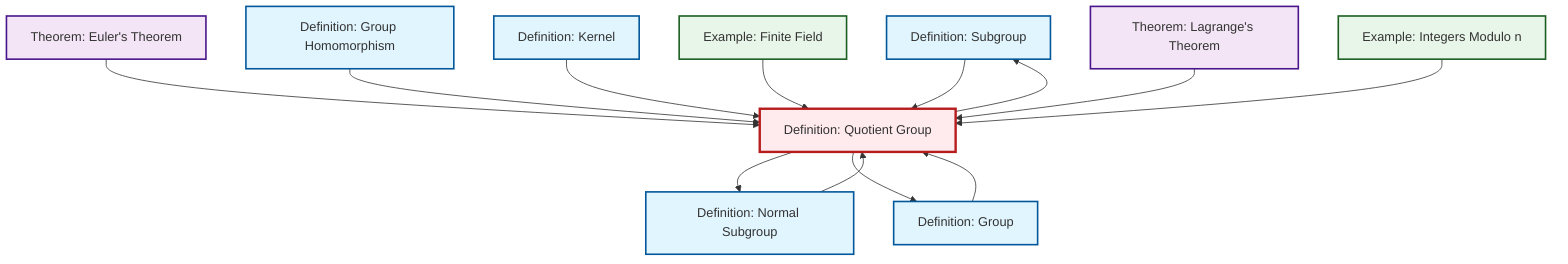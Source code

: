 graph TD
    classDef definition fill:#e1f5fe,stroke:#01579b,stroke-width:2px
    classDef theorem fill:#f3e5f5,stroke:#4a148c,stroke-width:2px
    classDef axiom fill:#fff3e0,stroke:#e65100,stroke-width:2px
    classDef example fill:#e8f5e9,stroke:#1b5e20,stroke-width:2px
    classDef current fill:#ffebee,stroke:#b71c1c,stroke-width:3px
    def-subgroup["Definition: Subgroup"]:::definition
    def-normal-subgroup["Definition: Normal Subgroup"]:::definition
    def-group["Definition: Group"]:::definition
    ex-finite-field["Example: Finite Field"]:::example
    thm-lagrange["Theorem: Lagrange's Theorem"]:::theorem
    def-kernel["Definition: Kernel"]:::definition
    def-quotient-group["Definition: Quotient Group"]:::definition
    def-homomorphism["Definition: Group Homomorphism"]:::definition
    thm-euler["Theorem: Euler's Theorem"]:::theorem
    ex-quotient-integers-mod-n["Example: Integers Modulo n"]:::example
    def-normal-subgroup --> def-quotient-group
    def-group --> def-quotient-group
    thm-euler --> def-quotient-group
    def-homomorphism --> def-quotient-group
    def-subgroup --> def-quotient-group
    def-quotient-group --> def-normal-subgroup
    def-kernel --> def-quotient-group
    ex-finite-field --> def-quotient-group
    thm-lagrange --> def-quotient-group
    def-quotient-group --> def-group
    def-quotient-group --> def-subgroup
    ex-quotient-integers-mod-n --> def-quotient-group
    class def-quotient-group current